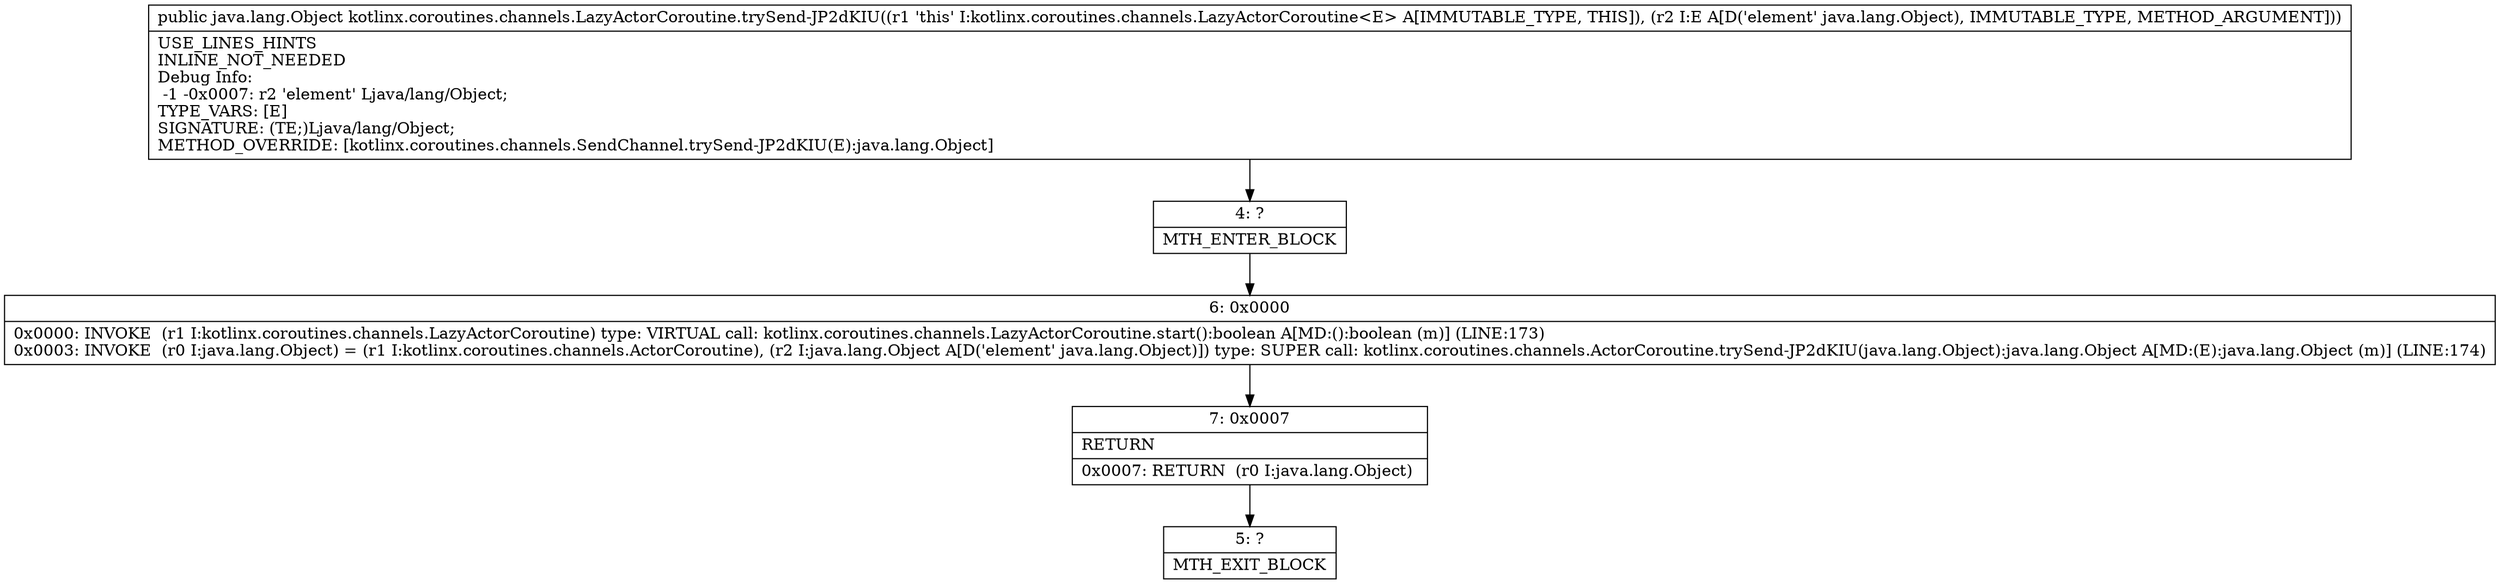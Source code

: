 digraph "CFG forkotlinx.coroutines.channels.LazyActorCoroutine.trySend\-JP2dKIU(Ljava\/lang\/Object;)Ljava\/lang\/Object;" {
Node_4 [shape=record,label="{4\:\ ?|MTH_ENTER_BLOCK\l}"];
Node_6 [shape=record,label="{6\:\ 0x0000|0x0000: INVOKE  (r1 I:kotlinx.coroutines.channels.LazyActorCoroutine) type: VIRTUAL call: kotlinx.coroutines.channels.LazyActorCoroutine.start():boolean A[MD:():boolean (m)] (LINE:173)\l0x0003: INVOKE  (r0 I:java.lang.Object) = (r1 I:kotlinx.coroutines.channels.ActorCoroutine), (r2 I:java.lang.Object A[D('element' java.lang.Object)]) type: SUPER call: kotlinx.coroutines.channels.ActorCoroutine.trySend\-JP2dKIU(java.lang.Object):java.lang.Object A[MD:(E):java.lang.Object (m)] (LINE:174)\l}"];
Node_7 [shape=record,label="{7\:\ 0x0007|RETURN\l|0x0007: RETURN  (r0 I:java.lang.Object) \l}"];
Node_5 [shape=record,label="{5\:\ ?|MTH_EXIT_BLOCK\l}"];
MethodNode[shape=record,label="{public java.lang.Object kotlinx.coroutines.channels.LazyActorCoroutine.trySend\-JP2dKIU((r1 'this' I:kotlinx.coroutines.channels.LazyActorCoroutine\<E\> A[IMMUTABLE_TYPE, THIS]), (r2 I:E A[D('element' java.lang.Object), IMMUTABLE_TYPE, METHOD_ARGUMENT]))  | USE_LINES_HINTS\lINLINE_NOT_NEEDED\lDebug Info:\l  \-1 \-0x0007: r2 'element' Ljava\/lang\/Object;\lTYPE_VARS: [E]\lSIGNATURE: (TE;)Ljava\/lang\/Object;\lMETHOD_OVERRIDE: [kotlinx.coroutines.channels.SendChannel.trySend\-JP2dKIU(E):java.lang.Object]\l}"];
MethodNode -> Node_4;Node_4 -> Node_6;
Node_6 -> Node_7;
Node_7 -> Node_5;
}

